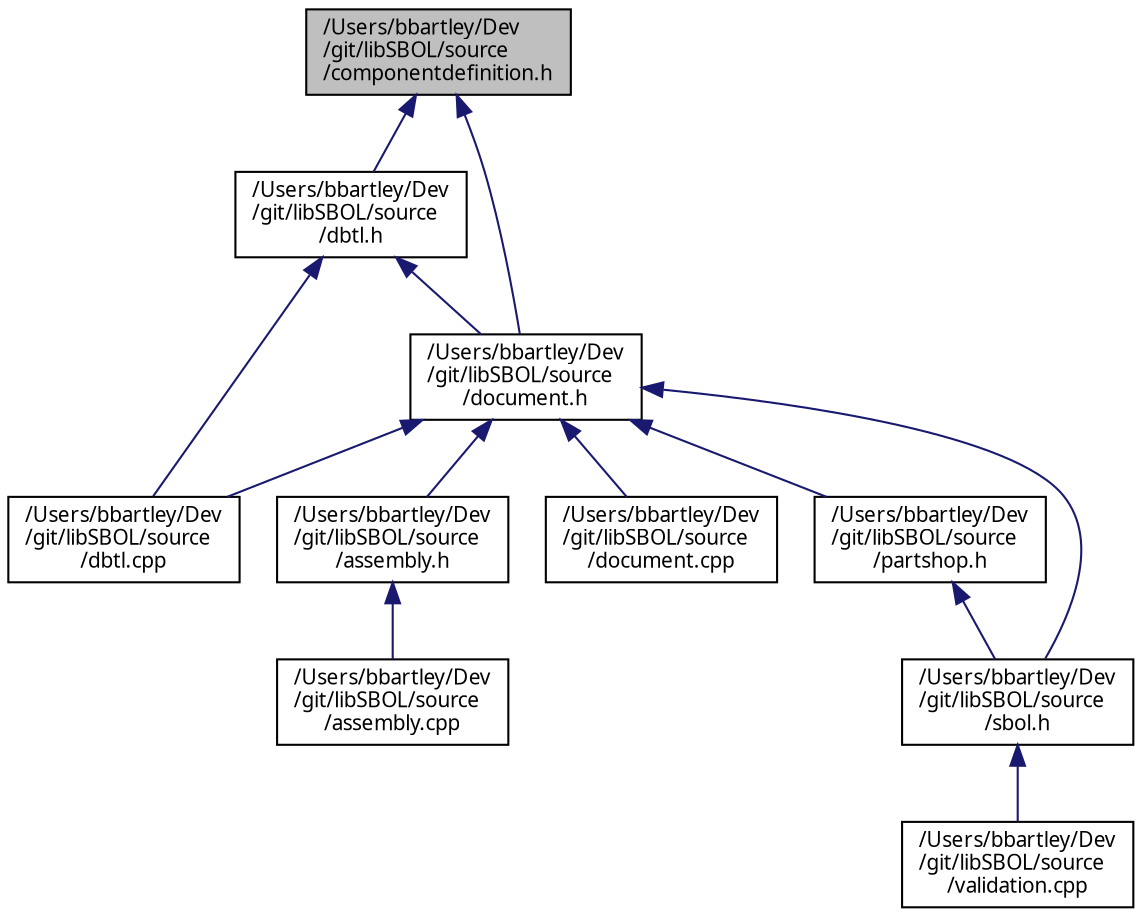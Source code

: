 digraph "/Users/bbartley/Dev/git/libSBOL/source/componentdefinition.h"
{
  edge [fontname="FreeSans.ttf",fontsize="10",labelfontname="FreeSans.ttf",labelfontsize="10"];
  node [fontname="FreeSans.ttf",fontsize="10",shape=record];
  Node26 [label="/Users/bbartley/Dev\l/git/libSBOL/source\l/componentdefinition.h",height=0.2,width=0.4,color="black", fillcolor="grey75", style="filled", fontcolor="black"];
  Node26 -> Node27 [dir="back",color="midnightblue",fontsize="10",style="solid",fontname="FreeSans.ttf"];
  Node27 [label="/Users/bbartley/Dev\l/git/libSBOL/source\l/document.h",height=0.2,width=0.4,color="black", fillcolor="white", style="filled",URL="$document_8h.html",tooltip="Document class, serialization method, and some low-level accessor methods. "];
  Node27 -> Node28 [dir="back",color="midnightblue",fontsize="10",style="solid",fontname="FreeSans.ttf"];
  Node28 [label="/Users/bbartley/Dev\l/git/libSBOL/source\l/assembly.h",height=0.2,width=0.4,color="black", fillcolor="white", style="filled",URL="$assembly_8h.html",tooltip="Convenience methods for manipulating primary sequence structure. "];
  Node28 -> Node29 [dir="back",color="midnightblue",fontsize="10",style="solid",fontname="FreeSans.ttf"];
  Node29 [label="/Users/bbartley/Dev\l/git/libSBOL/source\l/assembly.cpp",height=0.2,width=0.4,color="black", fillcolor="white", style="filled",URL="$assembly_8cpp.html",tooltip="Convenience methods for manipulating primary sequence structure. "];
  Node27 -> Node30 [dir="back",color="midnightblue",fontsize="10",style="solid",fontname="FreeSans.ttf"];
  Node30 [label="/Users/bbartley/Dev\l/git/libSBOL/source\l/dbtl.cpp",height=0.2,width=0.4,color="black", fillcolor="white", style="filled",URL="$dbtl_8cpp.html",tooltip="Methods for Design-Build-Test classes. "];
  Node27 -> Node31 [dir="back",color="midnightblue",fontsize="10",style="solid",fontname="FreeSans.ttf"];
  Node31 [label="/Users/bbartley/Dev\l/git/libSBOL/source\l/document.cpp",height=0.2,width=0.4,color="black", fillcolor="white", style="filled",URL="$document_8cpp.html",tooltip="Document class, serialization method, and some low-level accessor methods. "];
  Node27 -> Node32 [dir="back",color="midnightblue",fontsize="10",style="solid",fontname="FreeSans.ttf"];
  Node32 [label="/Users/bbartley/Dev\l/git/libSBOL/source\l/partshop.h",height=0.2,width=0.4,color="black", fillcolor="white", style="filled",URL="$partshop_8h.html",tooltip="API front-end for online bioparts repositories. "];
  Node32 -> Node33 [dir="back",color="midnightblue",fontsize="10",style="solid",fontname="FreeSans.ttf"];
  Node33 [label="/Users/bbartley/Dev\l/git/libSBOL/source\l/sbol.h",height=0.2,width=0.4,color="black", fillcolor="white", style="filled",URL="$sbol_8h.html",tooltip="Import this header to access the libSBOL API. "];
  Node33 -> Node34 [dir="back",color="midnightblue",fontsize="10",style="solid",fontname="FreeSans.ttf"];
  Node34 [label="/Users/bbartley/Dev\l/git/libSBOL/source\l/validation.cpp",height=0.2,width=0.4,color="black", fillcolor="white", style="filled",URL="$validation_8cpp.html",tooltip="Validation rules. "];
  Node27 -> Node33 [dir="back",color="midnightblue",fontsize="10",style="solid",fontname="FreeSans.ttf"];
  Node26 -> Node35 [dir="back",color="midnightblue",fontsize="10",style="solid",fontname="FreeSans.ttf"];
  Node35 [label="/Users/bbartley/Dev\l/git/libSBOL/source\l/dbtl.h",height=0.2,width=0.4,color="black", fillcolor="white", style="filled",URL="$dbtl_8h.html",tooltip="Contains the interface for Design-Build-Test classes. "];
  Node35 -> Node27 [dir="back",color="midnightblue",fontsize="10",style="solid",fontname="FreeSans.ttf"];
  Node35 -> Node30 [dir="back",color="midnightblue",fontsize="10",style="solid",fontname="FreeSans.ttf"];
}
